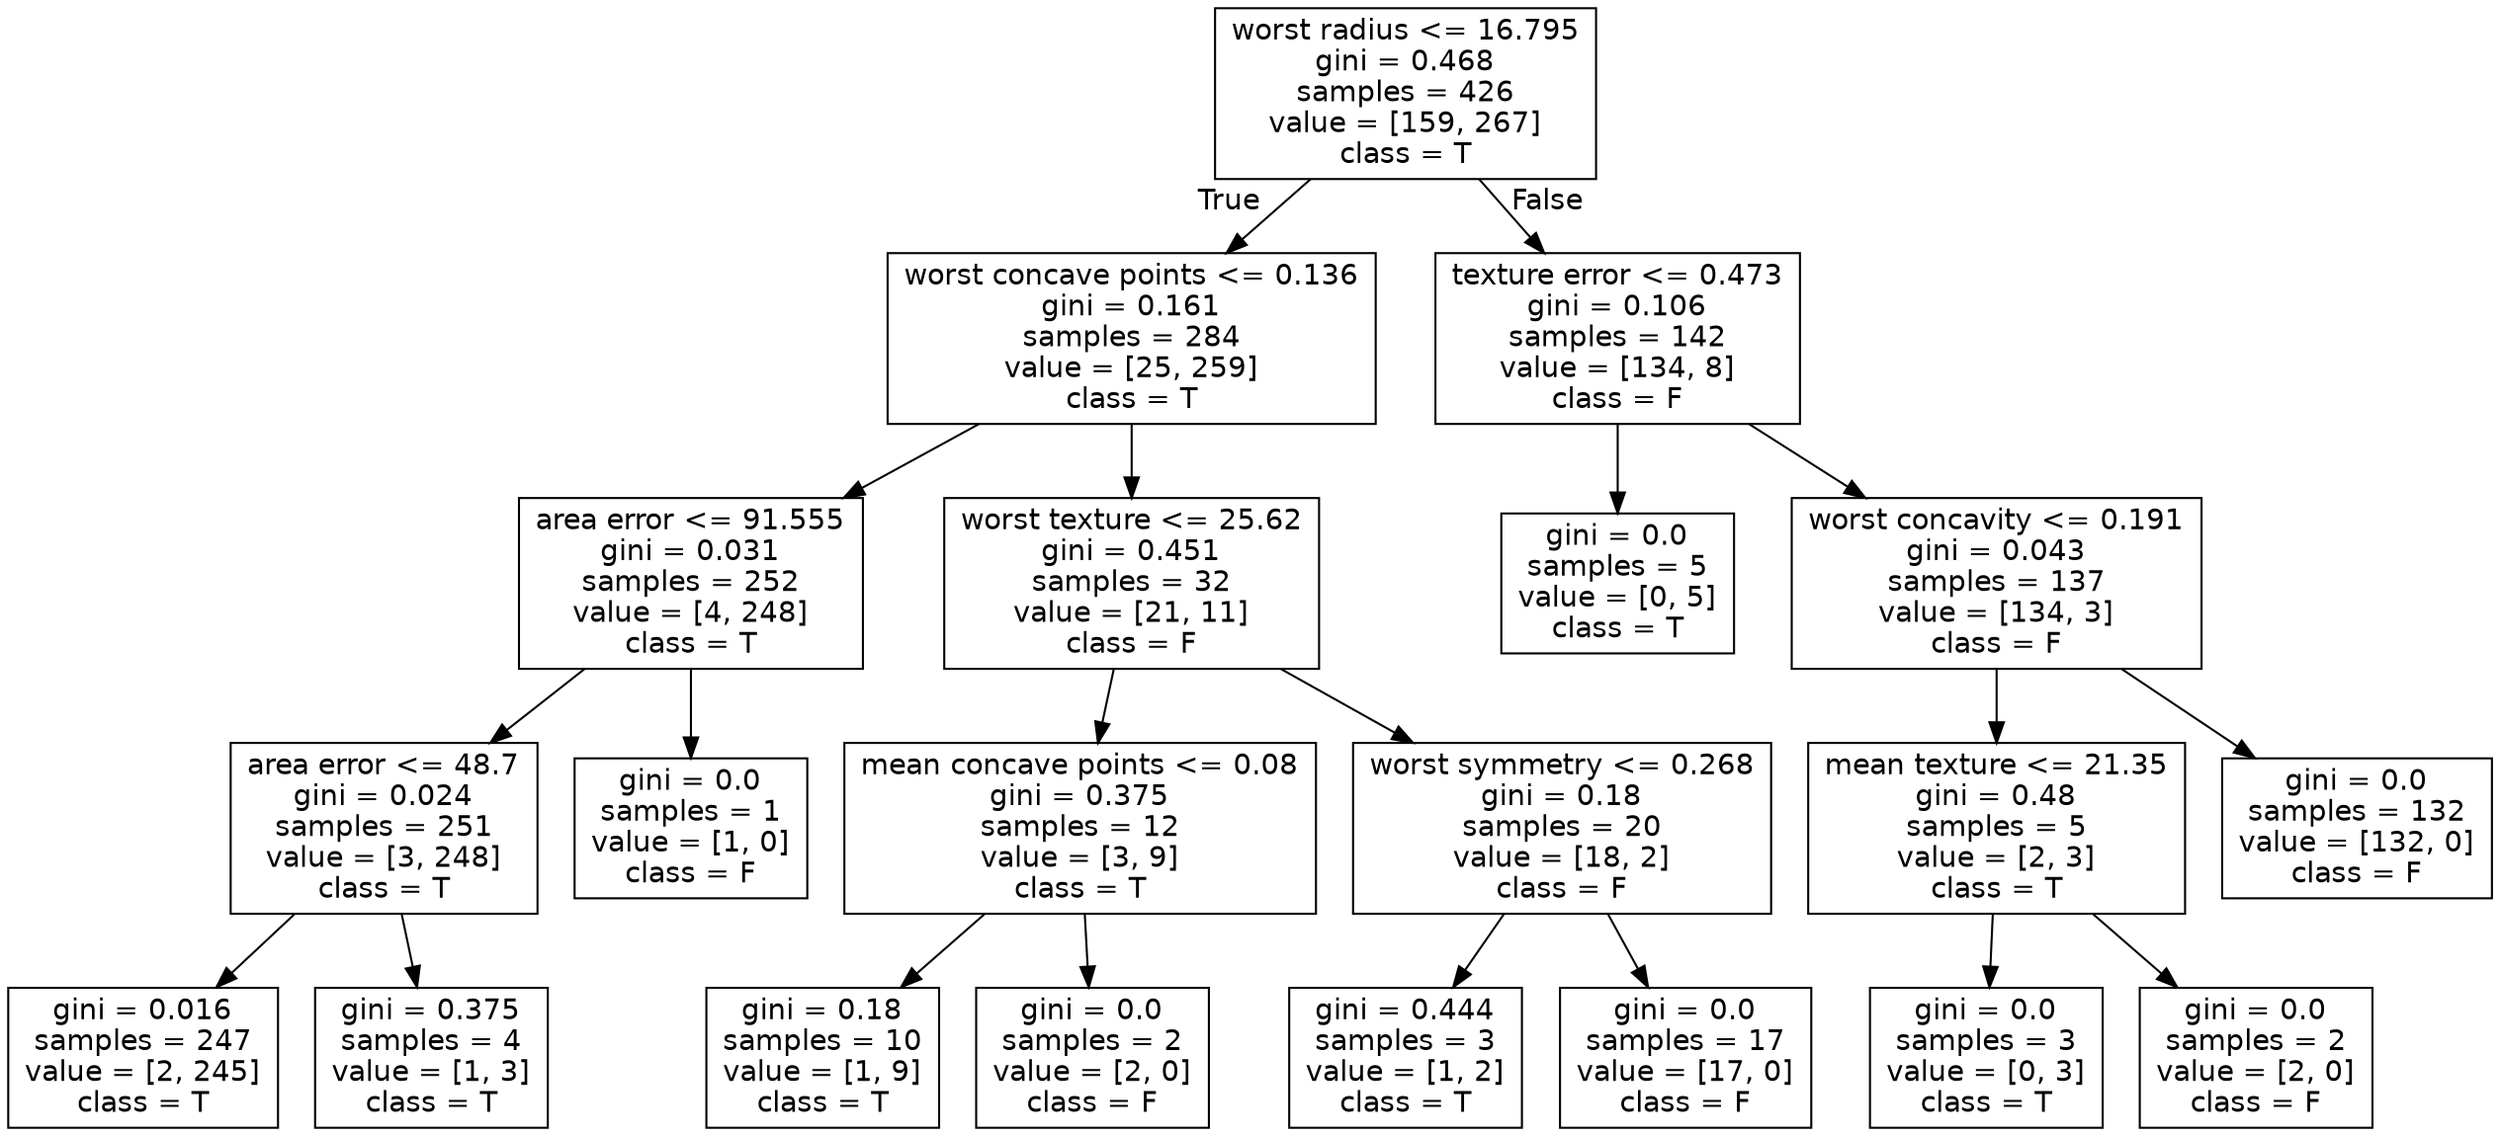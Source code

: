 digraph Tree {
node [shape=box, fontname="helvetica"] ;
edge [fontname="helvetica"] ;
0 [label="worst radius <= 16.795\ngini = 0.468\nsamples = 426\nvalue = [159, 267]\nclass = T"] ;
1 [label="worst concave points <= 0.136\ngini = 0.161\nsamples = 284\nvalue = [25, 259]\nclass = T"] ;
0 -> 1 [labeldistance=2.5, labelangle=45, headlabel="True"] ;
2 [label="area error <= 91.555\ngini = 0.031\nsamples = 252\nvalue = [4, 248]\nclass = T"] ;
1 -> 2 ;
3 [label="area error <= 48.7\ngini = 0.024\nsamples = 251\nvalue = [3, 248]\nclass = T"] ;
2 -> 3 ;
4 [label="gini = 0.016\nsamples = 247\nvalue = [2, 245]\nclass = T"] ;
3 -> 4 ;
5 [label="gini = 0.375\nsamples = 4\nvalue = [1, 3]\nclass = T"] ;
3 -> 5 ;
6 [label="gini = 0.0\nsamples = 1\nvalue = [1, 0]\nclass = F"] ;
2 -> 6 ;
7 [label="worst texture <= 25.62\ngini = 0.451\nsamples = 32\nvalue = [21, 11]\nclass = F"] ;
1 -> 7 ;
8 [label="mean concave points <= 0.08\ngini = 0.375\nsamples = 12\nvalue = [3, 9]\nclass = T"] ;
7 -> 8 ;
9 [label="gini = 0.18\nsamples = 10\nvalue = [1, 9]\nclass = T"] ;
8 -> 9 ;
10 [label="gini = 0.0\nsamples = 2\nvalue = [2, 0]\nclass = F"] ;
8 -> 10 ;
11 [label="worst symmetry <= 0.268\ngini = 0.18\nsamples = 20\nvalue = [18, 2]\nclass = F"] ;
7 -> 11 ;
12 [label="gini = 0.444\nsamples = 3\nvalue = [1, 2]\nclass = T"] ;
11 -> 12 ;
13 [label="gini = 0.0\nsamples = 17\nvalue = [17, 0]\nclass = F"] ;
11 -> 13 ;
14 [label="texture error <= 0.473\ngini = 0.106\nsamples = 142\nvalue = [134, 8]\nclass = F"] ;
0 -> 14 [labeldistance=2.5, labelangle=-45, headlabel="False"] ;
15 [label="gini = 0.0\nsamples = 5\nvalue = [0, 5]\nclass = T"] ;
14 -> 15 ;
16 [label="worst concavity <= 0.191\ngini = 0.043\nsamples = 137\nvalue = [134, 3]\nclass = F"] ;
14 -> 16 ;
17 [label="mean texture <= 21.35\ngini = 0.48\nsamples = 5\nvalue = [2, 3]\nclass = T"] ;
16 -> 17 ;
18 [label="gini = 0.0\nsamples = 3\nvalue = [0, 3]\nclass = T"] ;
17 -> 18 ;
19 [label="gini = 0.0\nsamples = 2\nvalue = [2, 0]\nclass = F"] ;
17 -> 19 ;
20 [label="gini = 0.0\nsamples = 132\nvalue = [132, 0]\nclass = F"] ;
16 -> 20 ;
}
